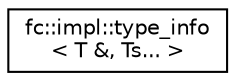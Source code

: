 digraph "Graphical Class Hierarchy"
{
  edge [fontname="Helvetica",fontsize="10",labelfontname="Helvetica",labelfontsize="10"];
  node [fontname="Helvetica",fontsize="10",shape=record];
  rankdir="LR";
  Node0 [label="fc::impl::type_info\l\< T &, Ts... \>",height=0.2,width=0.4,color="black", fillcolor="white", style="filled",URL="$structfc_1_1impl_1_1type__info_3_01_t_01_6_00_01_ts_8_8_8_01_4.html"];
}
